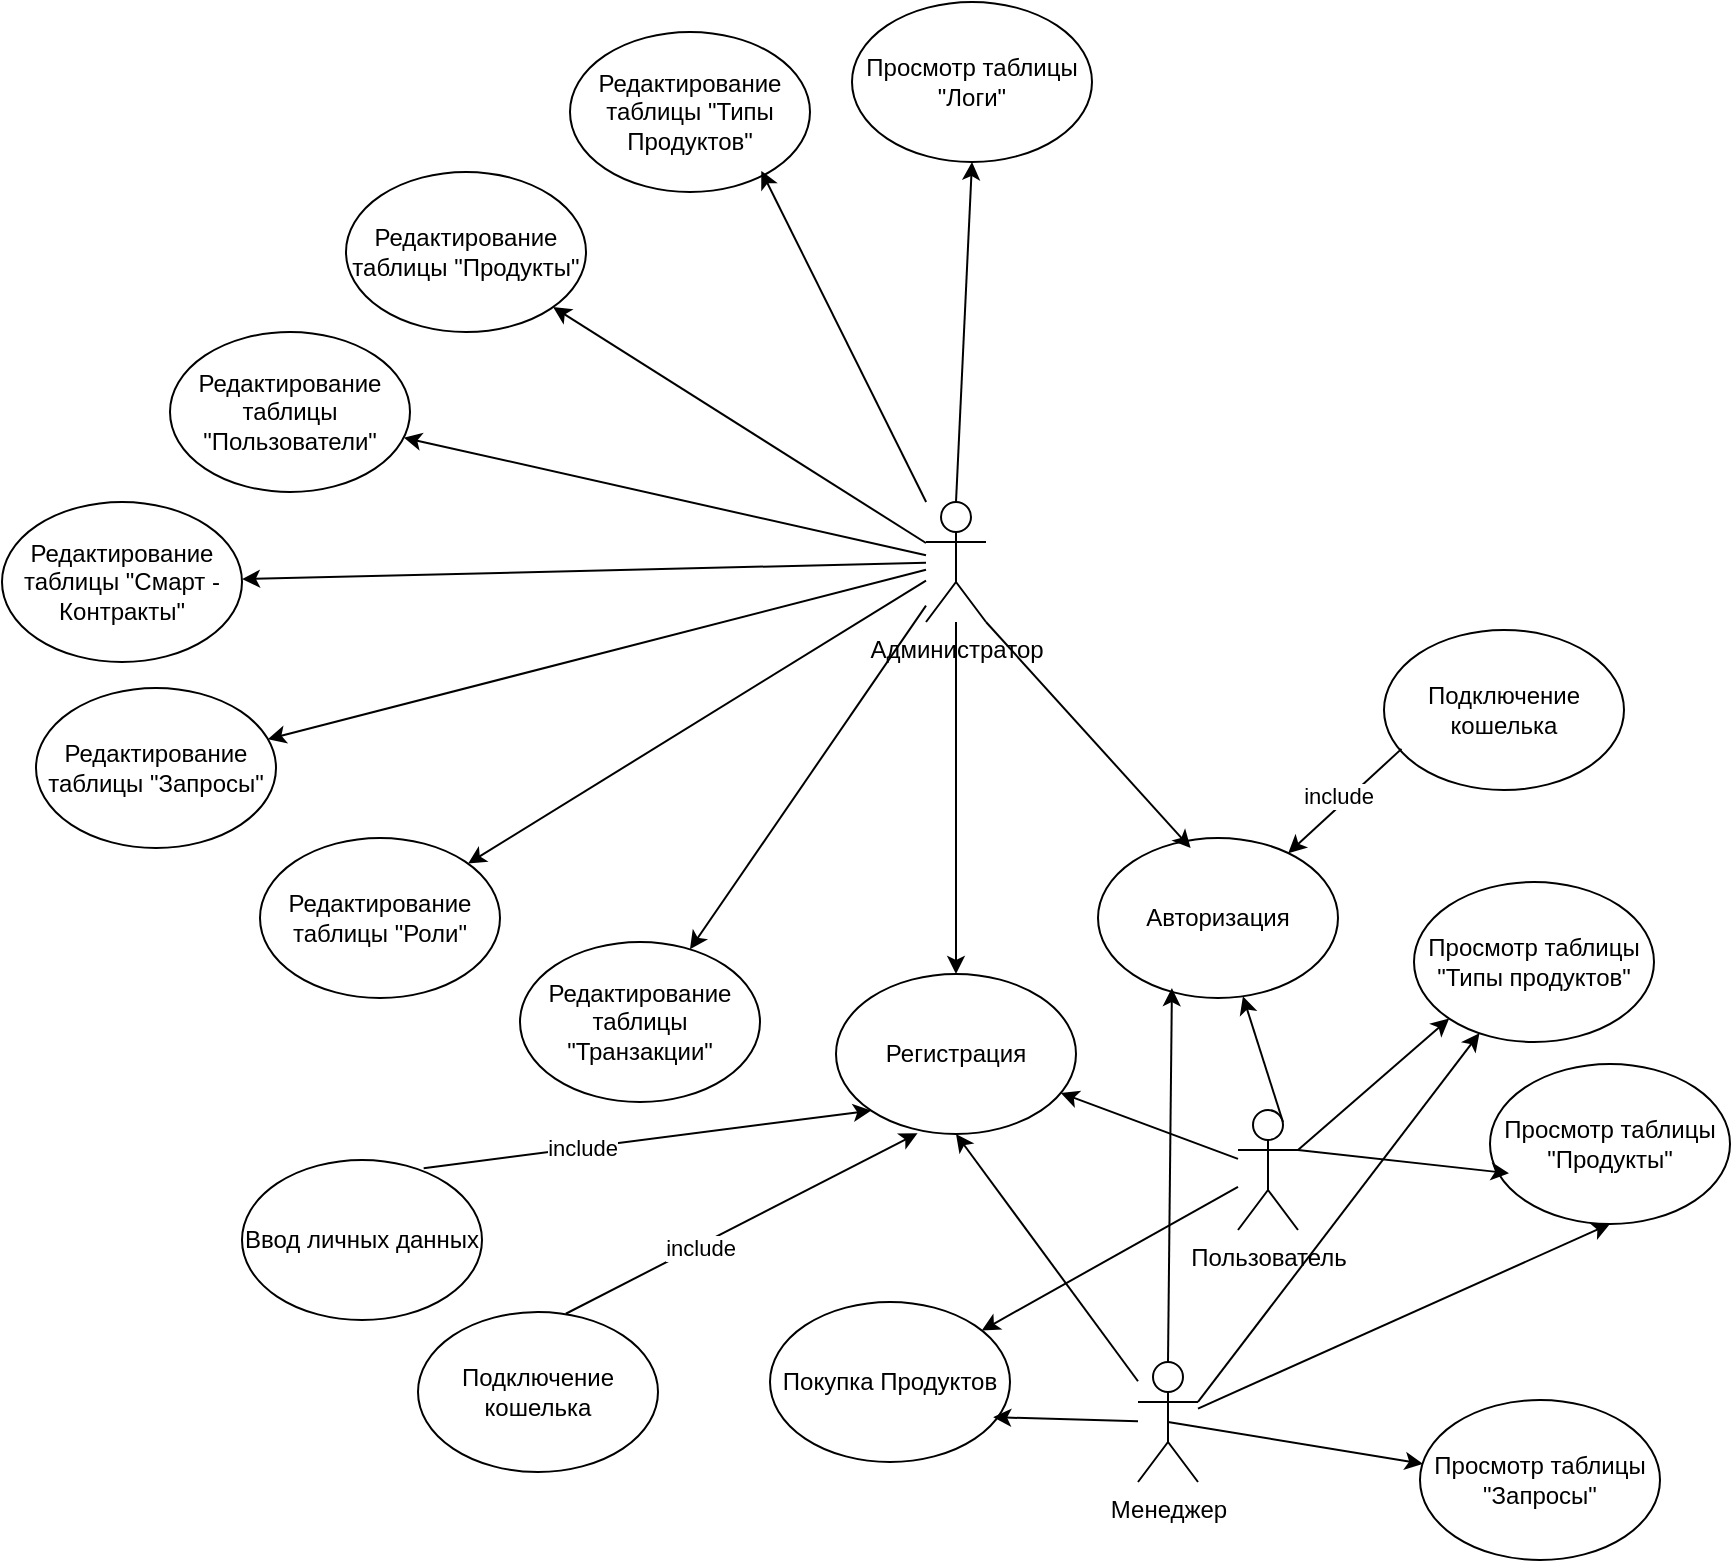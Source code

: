 <mxfile version="24.7.16">
  <diagram name="Page-1" id="tMKwrCwcSogvI-PuknFF">
    <mxGraphModel dx="2188" dy="774" grid="0" gridSize="10" guides="1" tooltips="1" connect="1" arrows="1" fold="1" page="1" pageScale="1" pageWidth="850" pageHeight="1100" math="0" shadow="0">
      <root>
        <mxCell id="0" />
        <mxCell id="1" parent="0" />
        <mxCell id="79ZGslJwYbv9jUB8XzzD-27" value="Редактирование таблицы &quot;Продукты&quot;" style="ellipse;whiteSpace=wrap;html=1;" vertex="1" parent="1">
          <mxGeometry x="-237" y="298" width="120" height="80" as="geometry" />
        </mxCell>
        <mxCell id="79ZGslJwYbv9jUB8XzzD-29" value="Редактирование таблицы &quot;Типы Продуктов&quot;" style="ellipse;whiteSpace=wrap;html=1;" vertex="1" parent="1">
          <mxGeometry x="-125" y="228" width="120" height="80" as="geometry" />
        </mxCell>
        <mxCell id="79ZGslJwYbv9jUB8XzzD-30" value="Редактирование таблицы &quot;Транзакции&quot;" style="ellipse;whiteSpace=wrap;html=1;" vertex="1" parent="1">
          <mxGeometry x="-150" y="683" width="120" height="80" as="geometry" />
        </mxCell>
        <mxCell id="79ZGslJwYbv9jUB8XzzD-31" value="Редактирование таблицы &quot;Запросы&quot;" style="ellipse;whiteSpace=wrap;html=1;" vertex="1" parent="1">
          <mxGeometry x="-392" y="556" width="120" height="80" as="geometry" />
        </mxCell>
        <mxCell id="79ZGslJwYbv9jUB8XzzD-32" value="Редактирование таблицы &quot;Смарт - Контракты&quot;" style="ellipse;whiteSpace=wrap;html=1;" vertex="1" parent="1">
          <mxGeometry x="-409" y="463" width="120" height="80" as="geometry" />
        </mxCell>
        <mxCell id="79ZGslJwYbv9jUB8XzzD-33" value="Редактирование таблицы &quot;Роли&quot;" style="ellipse;whiteSpace=wrap;html=1;" vertex="1" parent="1">
          <mxGeometry x="-280" y="631" width="120" height="80" as="geometry" />
        </mxCell>
        <mxCell id="79ZGslJwYbv9jUB8XzzD-34" value="Редактирование таблицы &quot;Пользователи&quot;" style="ellipse;whiteSpace=wrap;html=1;" vertex="1" parent="1">
          <mxGeometry x="-325" y="378" width="120" height="80" as="geometry" />
        </mxCell>
        <mxCell id="79ZGslJwYbv9jUB8XzzD-35" value="Администратор" style="shape=umlActor;verticalLabelPosition=bottom;verticalAlign=top;html=1;outlineConnect=0;" vertex="1" parent="1">
          <mxGeometry x="53" y="463" width="30" height="60" as="geometry" />
        </mxCell>
        <mxCell id="79ZGslJwYbv9jUB8XzzD-37" value="" style="endArrow=classic;html=1;rounded=0;entryX=0.797;entryY=0.868;entryDx=0;entryDy=0;entryPerimeter=0;" edge="1" parent="1" source="79ZGslJwYbv9jUB8XzzD-35" target="79ZGslJwYbv9jUB8XzzD-29">
          <mxGeometry width="50" height="50" relative="1" as="geometry">
            <mxPoint x="-27" y="499" as="sourcePoint" />
            <mxPoint x="23" y="449" as="targetPoint" />
          </mxGeometry>
        </mxCell>
        <mxCell id="79ZGslJwYbv9jUB8XzzD-38" value="" style="endArrow=classic;html=1;rounded=0;" edge="1" parent="1" source="79ZGslJwYbv9jUB8XzzD-35" target="79ZGslJwYbv9jUB8XzzD-27">
          <mxGeometry width="50" height="50" relative="1" as="geometry">
            <mxPoint x="-18" y="532" as="sourcePoint" />
            <mxPoint x="32" y="482" as="targetPoint" />
          </mxGeometry>
        </mxCell>
        <mxCell id="79ZGslJwYbv9jUB8XzzD-39" value="" style="endArrow=classic;html=1;rounded=0;" edge="1" parent="1" source="79ZGslJwYbv9jUB8XzzD-35" target="79ZGslJwYbv9jUB8XzzD-34">
          <mxGeometry width="50" height="50" relative="1" as="geometry">
            <mxPoint x="-65" y="526" as="sourcePoint" />
            <mxPoint x="-15" y="476" as="targetPoint" />
          </mxGeometry>
        </mxCell>
        <mxCell id="79ZGslJwYbv9jUB8XzzD-40" value="" style="endArrow=classic;html=1;rounded=0;" edge="1" parent="1" source="79ZGslJwYbv9jUB8XzzD-35" target="79ZGslJwYbv9jUB8XzzD-32">
          <mxGeometry width="50" height="50" relative="1" as="geometry">
            <mxPoint x="-139" y="586" as="sourcePoint" />
            <mxPoint x="-89" y="536" as="targetPoint" />
          </mxGeometry>
        </mxCell>
        <mxCell id="79ZGslJwYbv9jUB8XzzD-41" value="" style="endArrow=classic;html=1;rounded=0;" edge="1" parent="1" source="79ZGslJwYbv9jUB8XzzD-35" target="79ZGslJwYbv9jUB8XzzD-31">
          <mxGeometry width="50" height="50" relative="1" as="geometry">
            <mxPoint x="-166" y="583" as="sourcePoint" />
            <mxPoint x="-116" y="533" as="targetPoint" />
          </mxGeometry>
        </mxCell>
        <mxCell id="79ZGslJwYbv9jUB8XzzD-42" value="" style="endArrow=classic;html=1;rounded=0;" edge="1" parent="1" source="79ZGslJwYbv9jUB8XzzD-35" target="79ZGslJwYbv9jUB8XzzD-33">
          <mxGeometry width="50" height="50" relative="1" as="geometry">
            <mxPoint x="-73" y="622" as="sourcePoint" />
            <mxPoint x="-23" y="572" as="targetPoint" />
          </mxGeometry>
        </mxCell>
        <mxCell id="79ZGslJwYbv9jUB8XzzD-43" value="" style="endArrow=classic;html=1;rounded=0;" edge="1" parent="1" source="79ZGslJwYbv9jUB8XzzD-35" target="79ZGslJwYbv9jUB8XzzD-30">
          <mxGeometry width="50" height="50" relative="1" as="geometry">
            <mxPoint x="65" y="657" as="sourcePoint" />
            <mxPoint x="115" y="607" as="targetPoint" />
          </mxGeometry>
        </mxCell>
        <mxCell id="79ZGslJwYbv9jUB8XzzD-44" value="Регистрация" style="ellipse;whiteSpace=wrap;html=1;" vertex="1" parent="1">
          <mxGeometry x="8" y="699" width="120" height="80" as="geometry" />
        </mxCell>
        <mxCell id="79ZGslJwYbv9jUB8XzzD-45" value="Авторизация" style="ellipse;whiteSpace=wrap;html=1;" vertex="1" parent="1">
          <mxGeometry x="139" y="631" width="120" height="80" as="geometry" />
        </mxCell>
        <mxCell id="79ZGslJwYbv9jUB8XzzD-46" value="" style="endArrow=classic;html=1;rounded=0;" edge="1" parent="1" source="79ZGslJwYbv9jUB8XzzD-35" target="79ZGslJwYbv9jUB8XzzD-44">
          <mxGeometry width="50" height="50" relative="1" as="geometry">
            <mxPoint x="106" y="673" as="sourcePoint" />
            <mxPoint x="156" y="623" as="targetPoint" />
          </mxGeometry>
        </mxCell>
        <mxCell id="79ZGslJwYbv9jUB8XzzD-47" value="" style="endArrow=classic;html=1;rounded=0;exitX=1;exitY=1;exitDx=0;exitDy=0;exitPerimeter=0;entryX=0.386;entryY=0.063;entryDx=0;entryDy=0;entryPerimeter=0;" edge="1" parent="1" source="79ZGslJwYbv9jUB8XzzD-35" target="79ZGslJwYbv9jUB8XzzD-45">
          <mxGeometry width="50" height="50" relative="1" as="geometry">
            <mxPoint x="371" y="609" as="sourcePoint" />
            <mxPoint x="421" y="559" as="targetPoint" />
          </mxGeometry>
        </mxCell>
        <mxCell id="79ZGslJwYbv9jUB8XzzD-48" value="Пользователь" style="shape=umlActor;verticalLabelPosition=bottom;verticalAlign=top;html=1;outlineConnect=0;" vertex="1" parent="1">
          <mxGeometry x="209" y="767" width="30" height="60" as="geometry" />
        </mxCell>
        <mxCell id="79ZGslJwYbv9jUB8XzzD-49" value="" style="endArrow=classic;html=1;rounded=0;" edge="1" parent="1" source="79ZGslJwYbv9jUB8XzzD-48" target="79ZGslJwYbv9jUB8XzzD-44">
          <mxGeometry width="50" height="50" relative="1" as="geometry">
            <mxPoint x="115" y="791" as="sourcePoint" />
            <mxPoint x="165" y="741" as="targetPoint" />
          </mxGeometry>
        </mxCell>
        <mxCell id="79ZGslJwYbv9jUB8XzzD-50" value="" style="endArrow=classic;html=1;rounded=0;exitX=0.75;exitY=0.1;exitDx=0;exitDy=0;exitPerimeter=0;" edge="1" parent="1" source="79ZGslJwYbv9jUB8XzzD-48" target="79ZGslJwYbv9jUB8XzzD-45">
          <mxGeometry width="50" height="50" relative="1" as="geometry">
            <mxPoint x="287" y="762" as="sourcePoint" />
            <mxPoint x="337" y="712" as="targetPoint" />
          </mxGeometry>
        </mxCell>
        <mxCell id="79ZGslJwYbv9jUB8XzzD-55" value="Просмотр таблицы &quot;Продукты&quot;" style="ellipse;whiteSpace=wrap;html=1;" vertex="1" parent="1">
          <mxGeometry x="335" y="744" width="120" height="80" as="geometry" />
        </mxCell>
        <mxCell id="79ZGslJwYbv9jUB8XzzD-56" value="Просмотр таблицы &quot;Типы продуктов&quot;" style="ellipse;whiteSpace=wrap;html=1;" vertex="1" parent="1">
          <mxGeometry x="297" y="653" width="120" height="80" as="geometry" />
        </mxCell>
        <mxCell id="79ZGslJwYbv9jUB8XzzD-57" value="" style="endArrow=classic;html=1;rounded=0;exitX=1;exitY=0.333;exitDx=0;exitDy=0;exitPerimeter=0;entryX=0.079;entryY=0.683;entryDx=0;entryDy=0;entryPerimeter=0;" edge="1" parent="1" source="79ZGslJwYbv9jUB8XzzD-48" target="79ZGslJwYbv9jUB8XzzD-55">
          <mxGeometry width="50" height="50" relative="1" as="geometry">
            <mxPoint x="13" y="867" as="sourcePoint" />
            <mxPoint x="63" y="817" as="targetPoint" />
          </mxGeometry>
        </mxCell>
        <mxCell id="79ZGslJwYbv9jUB8XzzD-58" value="" style="endArrow=classic;html=1;rounded=0;exitX=1;exitY=0.333;exitDx=0;exitDy=0;exitPerimeter=0;entryX=0;entryY=1;entryDx=0;entryDy=0;" edge="1" parent="1" source="79ZGslJwYbv9jUB8XzzD-48" target="79ZGslJwYbv9jUB8XzzD-56">
          <mxGeometry width="50" height="50" relative="1" as="geometry">
            <mxPoint x="243" y="921" as="sourcePoint" />
            <mxPoint x="293" y="871" as="targetPoint" />
          </mxGeometry>
        </mxCell>
        <mxCell id="79ZGslJwYbv9jUB8XzzD-60" value="Менеджер" style="shape=umlActor;verticalLabelPosition=bottom;verticalAlign=top;html=1;outlineConnect=0;" vertex="1" parent="1">
          <mxGeometry x="159" y="893" width="30" height="60" as="geometry" />
        </mxCell>
        <mxCell id="79ZGslJwYbv9jUB8XzzD-61" value="" style="endArrow=classic;html=1;rounded=0;entryX=0.5;entryY=1;entryDx=0;entryDy=0;" edge="1" parent="1" source="79ZGslJwYbv9jUB8XzzD-60" target="79ZGslJwYbv9jUB8XzzD-44">
          <mxGeometry width="50" height="50" relative="1" as="geometry">
            <mxPoint x="-51" y="915" as="sourcePoint" />
            <mxPoint x="-1" y="865" as="targetPoint" />
          </mxGeometry>
        </mxCell>
        <mxCell id="79ZGslJwYbv9jUB8XzzD-62" value="" style="endArrow=classic;html=1;rounded=0;entryX=0.5;entryY=1;entryDx=0;entryDy=0;" edge="1" parent="1" source="79ZGslJwYbv9jUB8XzzD-60" target="79ZGslJwYbv9jUB8XzzD-55">
          <mxGeometry width="50" height="50" relative="1" as="geometry">
            <mxPoint x="368" y="930" as="sourcePoint" />
            <mxPoint x="418" y="880" as="targetPoint" />
          </mxGeometry>
        </mxCell>
        <mxCell id="79ZGslJwYbv9jUB8XzzD-63" value="" style="endArrow=classic;html=1;rounded=0;exitX=1;exitY=0.333;exitDx=0;exitDy=0;exitPerimeter=0;" edge="1" parent="1" source="79ZGslJwYbv9jUB8XzzD-60" target="79ZGslJwYbv9jUB8XzzD-56">
          <mxGeometry width="50" height="50" relative="1" as="geometry">
            <mxPoint x="276" y="960" as="sourcePoint" />
            <mxPoint x="326" y="910" as="targetPoint" />
          </mxGeometry>
        </mxCell>
        <mxCell id="79ZGslJwYbv9jUB8XzzD-64" value="" style="endArrow=classic;html=1;rounded=0;exitX=0.5;exitY=0;exitDx=0;exitDy=0;exitPerimeter=0;entryX=0.308;entryY=0.938;entryDx=0;entryDy=0;entryPerimeter=0;" edge="1" parent="1" source="79ZGslJwYbv9jUB8XzzD-60" target="79ZGslJwYbv9jUB8XzzD-45">
          <mxGeometry width="50" height="50" relative="1" as="geometry">
            <mxPoint x="-36" y="895" as="sourcePoint" />
            <mxPoint x="14" y="845" as="targetPoint" />
          </mxGeometry>
        </mxCell>
        <mxCell id="79ZGslJwYbv9jUB8XzzD-66" value="Покупка Продуктов" style="ellipse;whiteSpace=wrap;html=1;" vertex="1" parent="1">
          <mxGeometry x="-25" y="863" width="120" height="80" as="geometry" />
        </mxCell>
        <mxCell id="79ZGslJwYbv9jUB8XzzD-67" value="" style="endArrow=classic;html=1;rounded=0;entryX=0.93;entryY=0.72;entryDx=0;entryDy=0;entryPerimeter=0;" edge="1" parent="1" source="79ZGslJwYbv9jUB8XzzD-60" target="79ZGslJwYbv9jUB8XzzD-66">
          <mxGeometry width="50" height="50" relative="1" as="geometry">
            <mxPoint x="-220" y="823" as="sourcePoint" />
            <mxPoint x="-170" y="773" as="targetPoint" />
          </mxGeometry>
        </mxCell>
        <mxCell id="79ZGslJwYbv9jUB8XzzD-68" value="" style="endArrow=classic;html=1;rounded=0;" edge="1" parent="1" source="79ZGslJwYbv9jUB8XzzD-48" target="79ZGslJwYbv9jUB8XzzD-66">
          <mxGeometry width="50" height="50" relative="1" as="geometry">
            <mxPoint x="-162" y="844" as="sourcePoint" />
            <mxPoint x="-112" y="794" as="targetPoint" />
          </mxGeometry>
        </mxCell>
        <mxCell id="79ZGslJwYbv9jUB8XzzD-69" value="Просмотр таблицы &quot;Логи&quot;" style="ellipse;whiteSpace=wrap;html=1;" vertex="1" parent="1">
          <mxGeometry x="16" y="213" width="120" height="80" as="geometry" />
        </mxCell>
        <mxCell id="79ZGslJwYbv9jUB8XzzD-70" value="" style="endArrow=classic;html=1;rounded=0;exitX=0.5;exitY=0;exitDx=0;exitDy=0;exitPerimeter=0;entryX=0.5;entryY=1;entryDx=0;entryDy=0;" edge="1" parent="1" source="79ZGslJwYbv9jUB8XzzD-35" target="79ZGslJwYbv9jUB8XzzD-69">
          <mxGeometry width="50" height="50" relative="1" as="geometry">
            <mxPoint x="177" y="436" as="sourcePoint" />
            <mxPoint x="227" y="386" as="targetPoint" />
          </mxGeometry>
        </mxCell>
        <mxCell id="79ZGslJwYbv9jUB8XzzD-71" value="Просмотр таблицы &quot;Запросы&quot;" style="ellipse;whiteSpace=wrap;html=1;" vertex="1" parent="1">
          <mxGeometry x="300" y="912" width="120" height="80" as="geometry" />
        </mxCell>
        <mxCell id="79ZGslJwYbv9jUB8XzzD-72" value="" style="endArrow=classic;html=1;rounded=0;exitX=0.5;exitY=0.5;exitDx=0;exitDy=0;exitPerimeter=0;entryX=0.012;entryY=0.399;entryDx=0;entryDy=0;entryPerimeter=0;" edge="1" parent="1" source="79ZGslJwYbv9jUB8XzzD-60" target="79ZGslJwYbv9jUB8XzzD-71">
          <mxGeometry width="50" height="50" relative="1" as="geometry">
            <mxPoint x="-225" y="916" as="sourcePoint" />
            <mxPoint x="-175" y="866" as="targetPoint" />
          </mxGeometry>
        </mxCell>
        <mxCell id="79ZGslJwYbv9jUB8XzzD-74" value="Ввод личных данных" style="ellipse;whiteSpace=wrap;html=1;" vertex="1" parent="1">
          <mxGeometry x="-289" y="792" width="120" height="80" as="geometry" />
        </mxCell>
        <mxCell id="79ZGslJwYbv9jUB8XzzD-75" value="" style="endArrow=classic;html=1;rounded=0;exitX=0.757;exitY=0.051;exitDx=0;exitDy=0;exitPerimeter=0;entryX=0;entryY=1;entryDx=0;entryDy=0;" edge="1" parent="1" source="79ZGslJwYbv9jUB8XzzD-74" target="79ZGslJwYbv9jUB8XzzD-44">
          <mxGeometry width="50" height="50" relative="1" as="geometry">
            <mxPoint x="-249" y="820" as="sourcePoint" />
            <mxPoint x="-199" y="770" as="targetPoint" />
          </mxGeometry>
        </mxCell>
        <mxCell id="79ZGslJwYbv9jUB8XzzD-76" value="include" style="edgeLabel;html=1;align=center;verticalAlign=middle;resizable=0;points=[];" vertex="1" connectable="0" parent="79ZGslJwYbv9jUB8XzzD-75">
          <mxGeometry x="-0.288" relative="1" as="geometry">
            <mxPoint x="-1" as="offset" />
          </mxGeometry>
        </mxCell>
        <mxCell id="79ZGslJwYbv9jUB8XzzD-77" value="Подключение кошелька" style="ellipse;whiteSpace=wrap;html=1;" vertex="1" parent="1">
          <mxGeometry x="-201" y="868" width="120" height="80" as="geometry" />
        </mxCell>
        <mxCell id="79ZGslJwYbv9jUB8XzzD-78" value="" style="endArrow=classic;html=1;rounded=0;exitX=0.616;exitY=0.011;exitDx=0;exitDy=0;exitPerimeter=0;entryX=0.34;entryY=0.995;entryDx=0;entryDy=0;entryPerimeter=0;" edge="1" parent="1" source="79ZGslJwYbv9jUB8XzzD-77" target="79ZGslJwYbv9jUB8XzzD-44">
          <mxGeometry width="50" height="50" relative="1" as="geometry">
            <mxPoint x="-330" y="956" as="sourcePoint" />
            <mxPoint x="-280" y="906" as="targetPoint" />
          </mxGeometry>
        </mxCell>
        <mxCell id="79ZGslJwYbv9jUB8XzzD-79" value="include" style="edgeLabel;html=1;align=center;verticalAlign=middle;resizable=0;points=[];" vertex="1" connectable="0" parent="79ZGslJwYbv9jUB8XzzD-78">
          <mxGeometry x="-0.247" y="-1" relative="1" as="geometry">
            <mxPoint as="offset" />
          </mxGeometry>
        </mxCell>
        <mxCell id="79ZGslJwYbv9jUB8XzzD-80" value="Подключение кошелька" style="ellipse;whiteSpace=wrap;html=1;" vertex="1" parent="1">
          <mxGeometry x="282" y="527" width="120" height="80" as="geometry" />
        </mxCell>
        <mxCell id="79ZGslJwYbv9jUB8XzzD-81" value="" style="endArrow=classic;html=1;rounded=0;exitX=0.073;exitY=0.743;exitDx=0;exitDy=0;exitPerimeter=0;" edge="1" parent="1" source="79ZGslJwYbv9jUB8XzzD-80" target="79ZGslJwYbv9jUB8XzzD-45">
          <mxGeometry width="50" height="50" relative="1" as="geometry">
            <mxPoint x="255" y="542" as="sourcePoint" />
            <mxPoint x="305" y="492" as="targetPoint" />
          </mxGeometry>
        </mxCell>
        <mxCell id="79ZGslJwYbv9jUB8XzzD-82" value="include" style="edgeLabel;html=1;align=center;verticalAlign=middle;resizable=0;points=[];" vertex="1" connectable="0" parent="79ZGslJwYbv9jUB8XzzD-81">
          <mxGeometry x="0.021" y="-4" relative="1" as="geometry">
            <mxPoint as="offset" />
          </mxGeometry>
        </mxCell>
      </root>
    </mxGraphModel>
  </diagram>
</mxfile>
